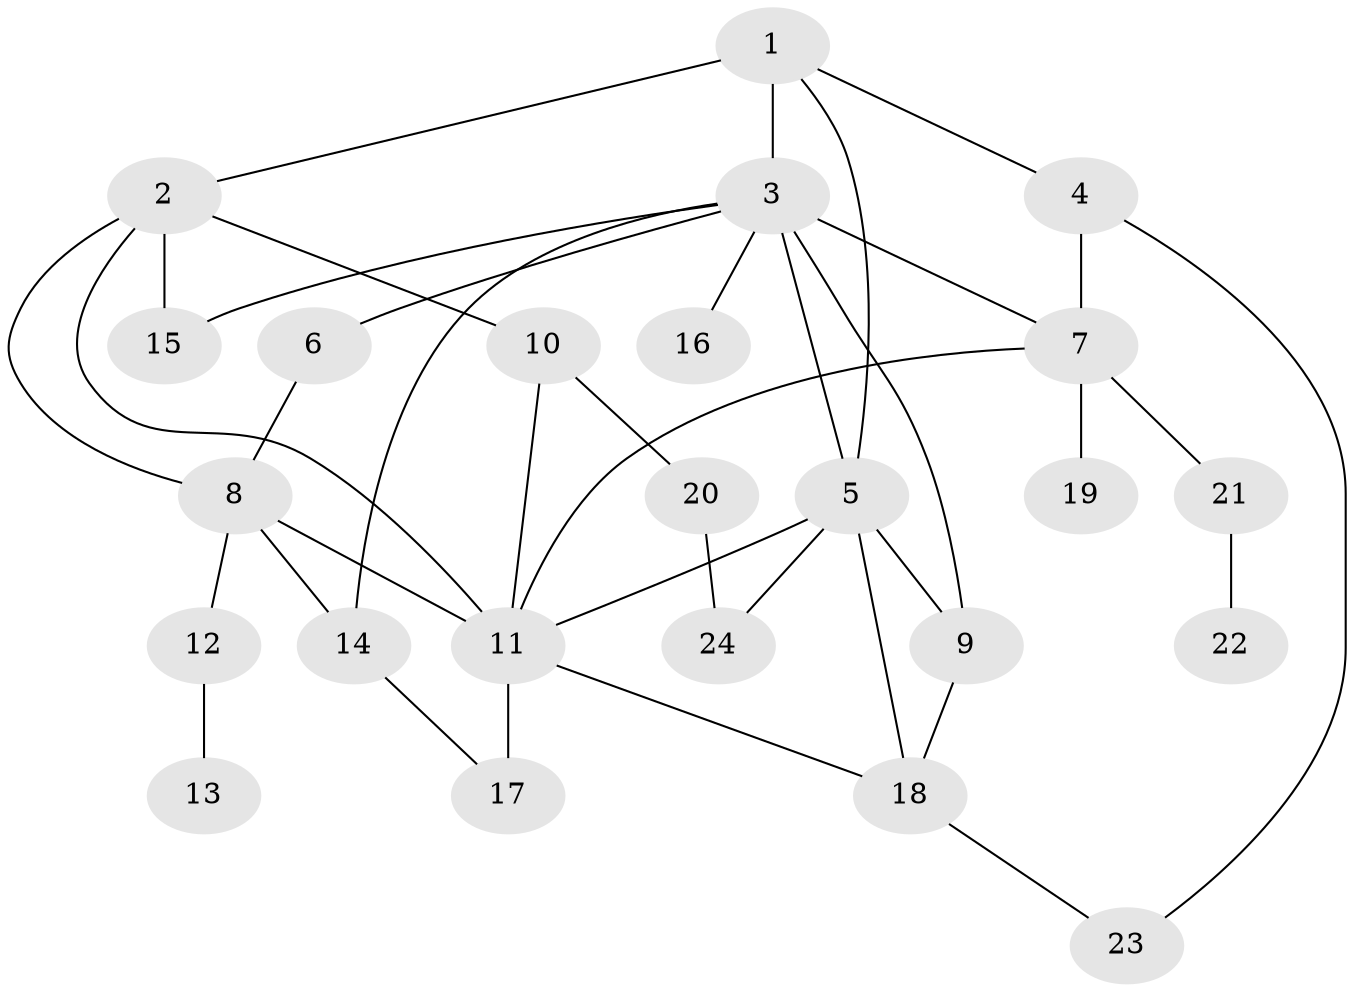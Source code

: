 // original degree distribution, {8: 0.017241379310344827, 4: 0.15517241379310345, 1: 0.27586206896551724, 7: 0.034482758620689655, 3: 0.20689655172413793, 6: 0.017241379310344827, 5: 0.034482758620689655, 2: 0.25862068965517243}
// Generated by graph-tools (version 1.1) at 2025/49/03/04/25 22:49:16]
// undirected, 24 vertices, 38 edges
graph export_dot {
  node [color=gray90,style=filled];
  1;
  2;
  3;
  4;
  5;
  6;
  7;
  8;
  9;
  10;
  11;
  12;
  13;
  14;
  15;
  16;
  17;
  18;
  19;
  20;
  21;
  22;
  23;
  24;
  1 -- 2 [weight=1.0];
  1 -- 3 [weight=3.0];
  1 -- 4 [weight=2.0];
  1 -- 5 [weight=1.0];
  2 -- 8 [weight=1.0];
  2 -- 10 [weight=1.0];
  2 -- 11 [weight=1.0];
  2 -- 15 [weight=1.0];
  3 -- 5 [weight=1.0];
  3 -- 6 [weight=2.0];
  3 -- 7 [weight=2.0];
  3 -- 9 [weight=1.0];
  3 -- 14 [weight=1.0];
  3 -- 15 [weight=1.0];
  3 -- 16 [weight=1.0];
  4 -- 7 [weight=2.0];
  4 -- 23 [weight=1.0];
  5 -- 9 [weight=1.0];
  5 -- 11 [weight=1.0];
  5 -- 18 [weight=1.0];
  5 -- 24 [weight=1.0];
  6 -- 8 [weight=1.0];
  7 -- 11 [weight=1.0];
  7 -- 19 [weight=1.0];
  7 -- 21 [weight=1.0];
  8 -- 11 [weight=1.0];
  8 -- 12 [weight=1.0];
  8 -- 14 [weight=1.0];
  9 -- 18 [weight=1.0];
  10 -- 11 [weight=1.0];
  10 -- 20 [weight=1.0];
  11 -- 17 [weight=3.0];
  11 -- 18 [weight=1.0];
  12 -- 13 [weight=1.0];
  14 -- 17 [weight=1.0];
  18 -- 23 [weight=1.0];
  20 -- 24 [weight=1.0];
  21 -- 22 [weight=1.0];
}
